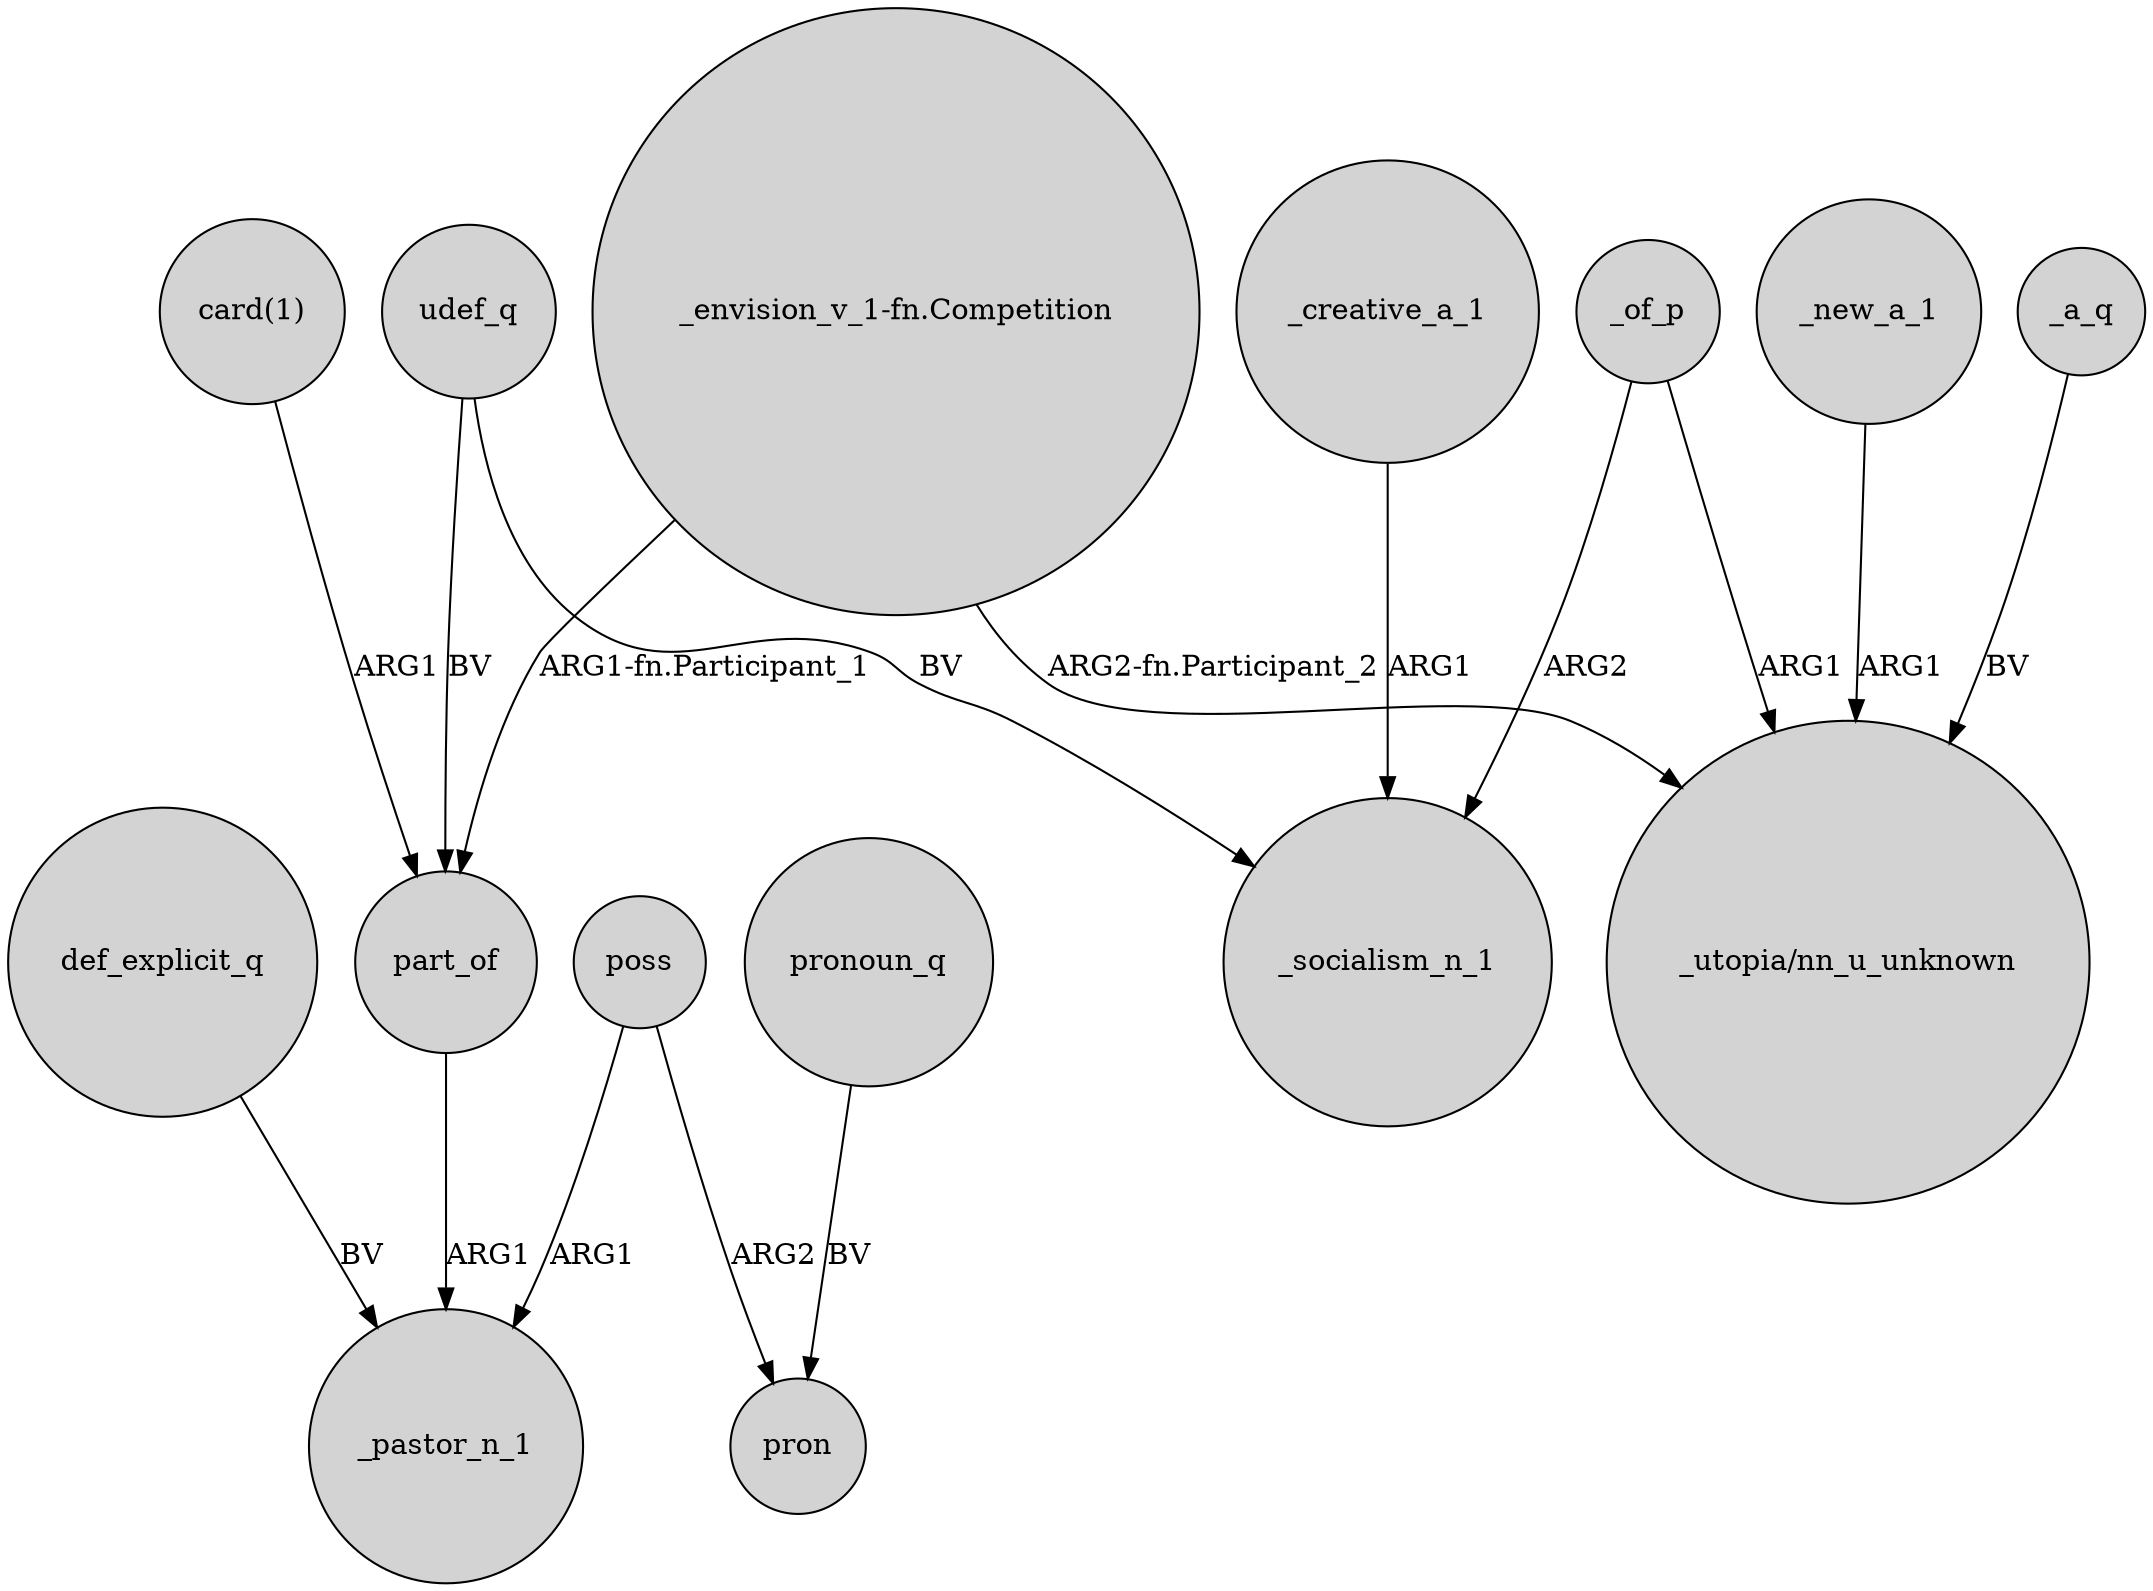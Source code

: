 digraph {
	node [shape=circle style=filled]
	def_explicit_q -> _pastor_n_1 [label=BV]
	"_envision_v_1-fn.Competition" -> "_utopia/nn_u_unknown" [label="ARG2-fn.Participant_2"]
	udef_q -> _socialism_n_1 [label=BV]
	_of_p -> _socialism_n_1 [label=ARG2]
	poss -> _pastor_n_1 [label=ARG1]
	poss -> pron [label=ARG2]
	"card(1)" -> part_of [label=ARG1]
	_new_a_1 -> "_utopia/nn_u_unknown" [label=ARG1]
	udef_q -> part_of [label=BV]
	"_envision_v_1-fn.Competition" -> part_of [label="ARG1-fn.Participant_1"]
	pronoun_q -> pron [label=BV]
	_of_p -> "_utopia/nn_u_unknown" [label=ARG1]
	_creative_a_1 -> _socialism_n_1 [label=ARG1]
	_a_q -> "_utopia/nn_u_unknown" [label=BV]
	part_of -> _pastor_n_1 [label=ARG1]
}
